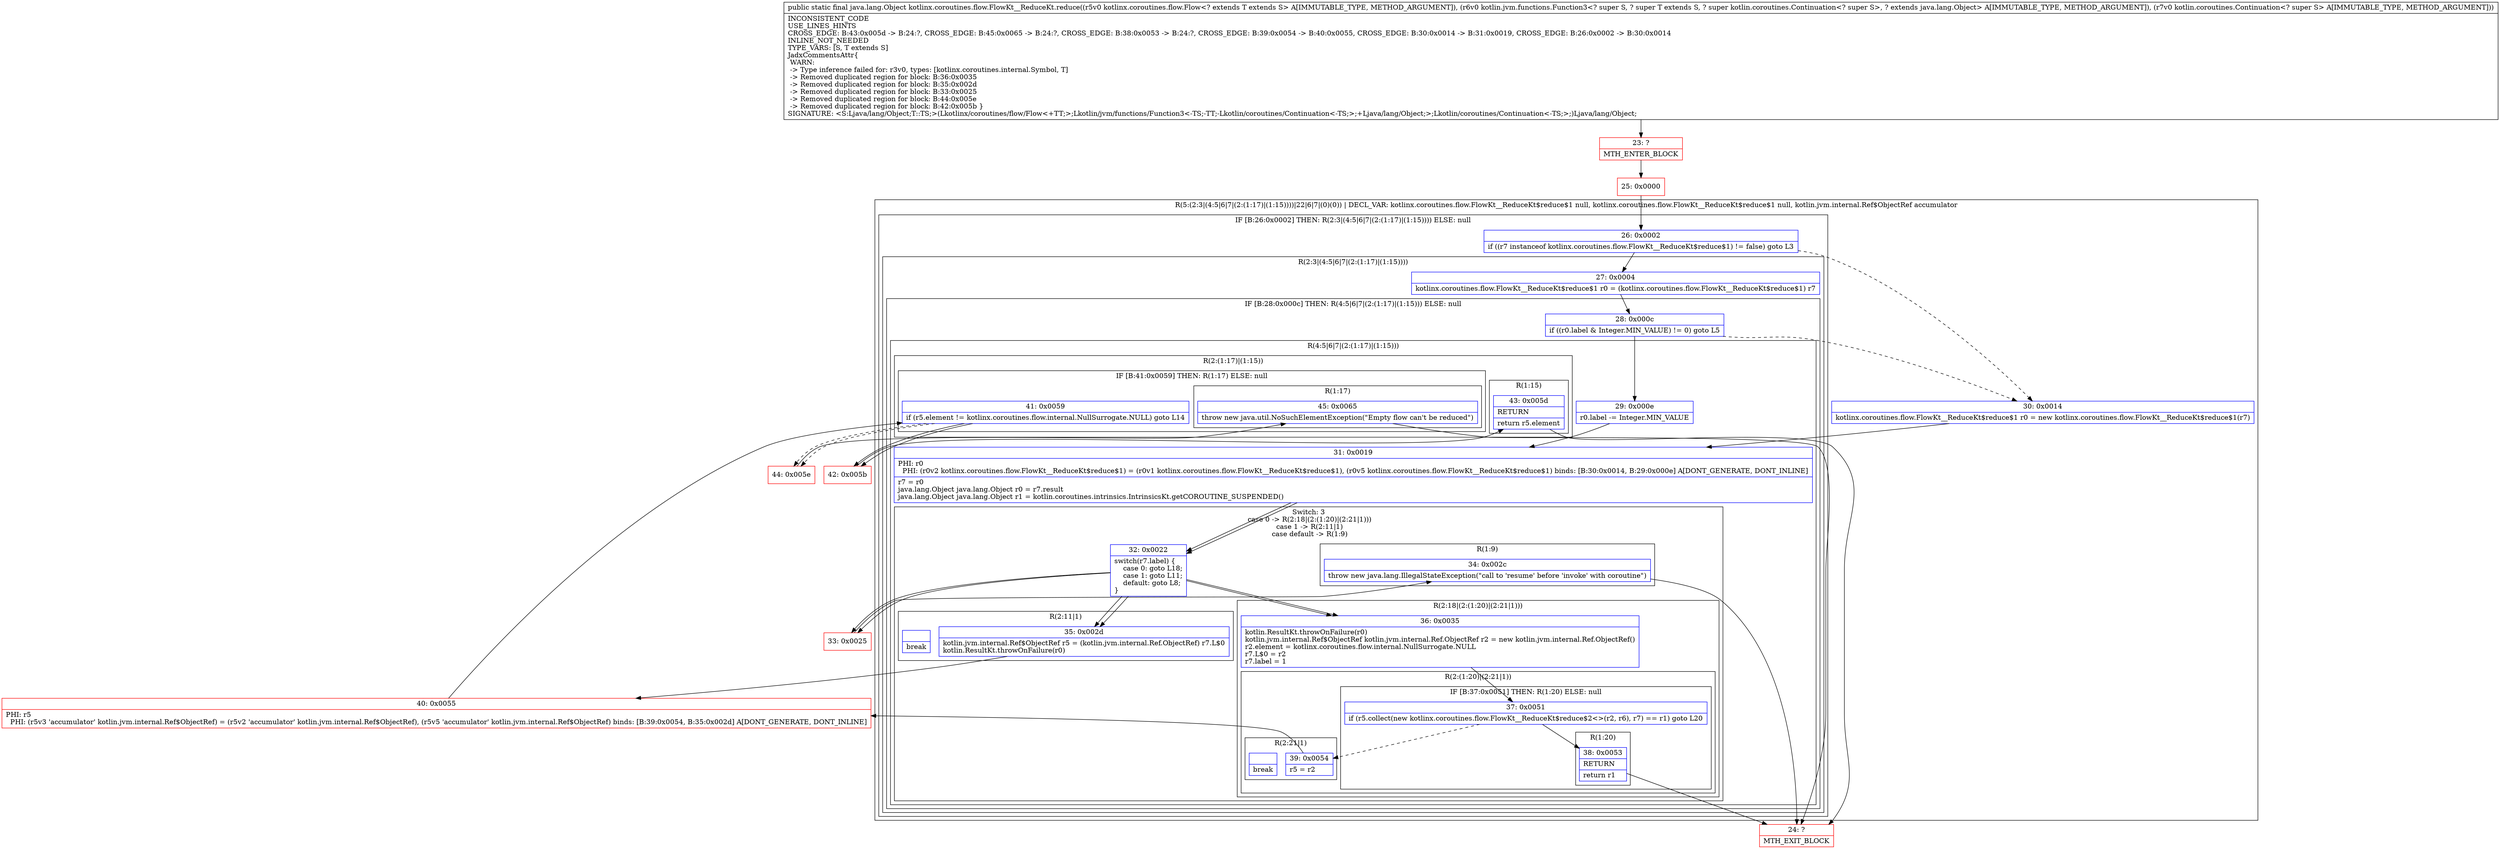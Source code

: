 digraph "CFG forkotlinx.coroutines.flow.FlowKt__ReduceKt.reduce(Lkotlinx\/coroutines\/flow\/Flow;Lkotlin\/jvm\/functions\/Function3;Lkotlin\/coroutines\/Continuation;)Ljava\/lang\/Object;" {
subgraph cluster_Region_414314476 {
label = "R(5:(2:3|(4:5|6|7|(2:(1:17)|(1:15))))|22|6|7|(0)(0)) | DECL_VAR: kotlinx.coroutines.flow.FlowKt__ReduceKt$reduce$1 null, kotlinx.coroutines.flow.FlowKt__ReduceKt$reduce$1 null, kotlin.jvm.internal.Ref$ObjectRef accumulator\l";
node [shape=record,color=blue];
subgraph cluster_IfRegion_1430554863 {
label = "IF [B:26:0x0002] THEN: R(2:3|(4:5|6|7|(2:(1:17)|(1:15)))) ELSE: null";
node [shape=record,color=blue];
Node_26 [shape=record,label="{26\:\ 0x0002|if ((r7 instanceof kotlinx.coroutines.flow.FlowKt__ReduceKt$reduce$1) != false) goto L3\l}"];
subgraph cluster_Region_1341578100 {
label = "R(2:3|(4:5|6|7|(2:(1:17)|(1:15))))";
node [shape=record,color=blue];
Node_27 [shape=record,label="{27\:\ 0x0004|kotlinx.coroutines.flow.FlowKt__ReduceKt$reduce$1 r0 = (kotlinx.coroutines.flow.FlowKt__ReduceKt$reduce$1) r7\l}"];
subgraph cluster_IfRegion_1879340023 {
label = "IF [B:28:0x000c] THEN: R(4:5|6|7|(2:(1:17)|(1:15))) ELSE: null";
node [shape=record,color=blue];
Node_28 [shape=record,label="{28\:\ 0x000c|if ((r0.label & Integer.MIN_VALUE) != 0) goto L5\l}"];
subgraph cluster_Region_443025808 {
label = "R(4:5|6|7|(2:(1:17)|(1:15)))";
node [shape=record,color=blue];
Node_29 [shape=record,label="{29\:\ 0x000e|r0.label \-= Integer.MIN_VALUE\l}"];
Node_31 [shape=record,label="{31\:\ 0x0019|PHI: r0 \l  PHI: (r0v2 kotlinx.coroutines.flow.FlowKt__ReduceKt$reduce$1) = (r0v1 kotlinx.coroutines.flow.FlowKt__ReduceKt$reduce$1), (r0v5 kotlinx.coroutines.flow.FlowKt__ReduceKt$reduce$1) binds: [B:30:0x0014, B:29:0x000e] A[DONT_GENERATE, DONT_INLINE]\l|r7 = r0\ljava.lang.Object java.lang.Object r0 = r7.result\ljava.lang.Object java.lang.Object r1 = kotlin.coroutines.intrinsics.IntrinsicsKt.getCOROUTINE_SUSPENDED()\l}"];
subgraph cluster_SwitchRegion_1284562112 {
label = "Switch: 3
 case 0 -> R(2:18|(2:(1:20)|(2:21|1)))
 case 1 -> R(2:11|1)
 case default -> R(1:9)";
node [shape=record,color=blue];
Node_32 [shape=record,label="{32\:\ 0x0022|switch(r7.label) \{\l    case 0: goto L18;\l    case 1: goto L11;\l    default: goto L8;\l\}\l}"];
subgraph cluster_Region_1539937329 {
label = "R(2:18|(2:(1:20)|(2:21|1)))";
node [shape=record,color=blue];
Node_36 [shape=record,label="{36\:\ 0x0035|kotlin.ResultKt.throwOnFailure(r0)\lkotlin.jvm.internal.Ref$ObjectRef kotlin.jvm.internal.Ref.ObjectRef r2 = new kotlin.jvm.internal.Ref.ObjectRef()\lr2.element = kotlinx.coroutines.flow.internal.NullSurrogate.NULL\lr7.L$0 = r2\lr7.label = 1\l}"];
subgraph cluster_Region_73676691 {
label = "R(2:(1:20)|(2:21|1))";
node [shape=record,color=blue];
subgraph cluster_IfRegion_580770119 {
label = "IF [B:37:0x0051] THEN: R(1:20) ELSE: null";
node [shape=record,color=blue];
Node_37 [shape=record,label="{37\:\ 0x0051|if (r5.collect(new kotlinx.coroutines.flow.FlowKt__ReduceKt$reduce$2\<\>(r2, r6), r7) == r1) goto L20\l}"];
subgraph cluster_Region_622897003 {
label = "R(1:20)";
node [shape=record,color=blue];
Node_38 [shape=record,label="{38\:\ 0x0053|RETURN\l|return r1\l}"];
}
}
subgraph cluster_Region_1765479785 {
label = "R(2:21|1)";
node [shape=record,color=blue];
Node_39 [shape=record,label="{39\:\ 0x0054|r5 = r2\l}"];
Node_InsnContainer_766770498 [shape=record,label="{|break\l}"];
}
}
}
subgraph cluster_Region_2019778573 {
label = "R(2:11|1)";
node [shape=record,color=blue];
Node_35 [shape=record,label="{35\:\ 0x002d|kotlin.jvm.internal.Ref$ObjectRef r5 = (kotlin.jvm.internal.Ref.ObjectRef) r7.L$0\lkotlin.ResultKt.throwOnFailure(r0)\l}"];
Node_InsnContainer_1556155371 [shape=record,label="{|break\l}"];
}
subgraph cluster_Region_252268623 {
label = "R(1:9)";
node [shape=record,color=blue];
Node_34 [shape=record,label="{34\:\ 0x002c|throw new java.lang.IllegalStateException(\"call to 'resume' before 'invoke' with coroutine\")\l}"];
}
}
subgraph cluster_Region_712255122 {
label = "R(2:(1:17)|(1:15))";
node [shape=record,color=blue];
subgraph cluster_IfRegion_413108083 {
label = "IF [B:41:0x0059] THEN: R(1:17) ELSE: null";
node [shape=record,color=blue];
Node_41 [shape=record,label="{41\:\ 0x0059|if (r5.element != kotlinx.coroutines.flow.internal.NullSurrogate.NULL) goto L14\l}"];
subgraph cluster_Region_1280657880 {
label = "R(1:17)";
node [shape=record,color=blue];
Node_45 [shape=record,label="{45\:\ 0x0065|throw new java.util.NoSuchElementException(\"Empty flow can't be reduced\")\l}"];
}
}
subgraph cluster_Region_161211189 {
label = "R(1:15)";
node [shape=record,color=blue];
Node_43 [shape=record,label="{43\:\ 0x005d|RETURN\l|return r5.element\l}"];
}
}
}
}
}
}
Node_30 [shape=record,label="{30\:\ 0x0014|kotlinx.coroutines.flow.FlowKt__ReduceKt$reduce$1 r0 = new kotlinx.coroutines.flow.FlowKt__ReduceKt$reduce$1(r7)\l}"];
Node_31 [shape=record,label="{31\:\ 0x0019|PHI: r0 \l  PHI: (r0v2 kotlinx.coroutines.flow.FlowKt__ReduceKt$reduce$1) = (r0v1 kotlinx.coroutines.flow.FlowKt__ReduceKt$reduce$1), (r0v5 kotlinx.coroutines.flow.FlowKt__ReduceKt$reduce$1) binds: [B:30:0x0014, B:29:0x000e] A[DONT_GENERATE, DONT_INLINE]\l|r7 = r0\ljava.lang.Object java.lang.Object r0 = r7.result\ljava.lang.Object java.lang.Object r1 = kotlin.coroutines.intrinsics.IntrinsicsKt.getCOROUTINE_SUSPENDED()\l}"];
subgraph cluster_SwitchRegion_853525789 {
label = "Switch: 0";
node [shape=record,color=blue];
Node_32 [shape=record,label="{32\:\ 0x0022|switch(r7.label) \{\l    case 0: goto L18;\l    case 1: goto L11;\l    default: goto L8;\l\}\l}"];
}
subgraph cluster_IfRegion_47191074 {
label = "IF [B:41:0x0059] THEN: R(0) ELSE: R(0)";
node [shape=record,color=blue];
Node_41 [shape=record,label="{41\:\ 0x0059|if (r5.element != kotlinx.coroutines.flow.internal.NullSurrogate.NULL) goto L14\l}"];
subgraph cluster_Region_1720758036 {
label = "R(0)";
node [shape=record,color=blue];
}
subgraph cluster_Region_7152023 {
label = "R(0)";
node [shape=record,color=blue];
}
}
}
Node_23 [shape=record,color=red,label="{23\:\ ?|MTH_ENTER_BLOCK\l}"];
Node_25 [shape=record,color=red,label="{25\:\ 0x0000}"];
Node_33 [shape=record,color=red,label="{33\:\ 0x0025}"];
Node_24 [shape=record,color=red,label="{24\:\ ?|MTH_EXIT_BLOCK\l}"];
Node_40 [shape=record,color=red,label="{40\:\ 0x0055|PHI: r5 \l  PHI: (r5v3 'accumulator' kotlin.jvm.internal.Ref$ObjectRef) = (r5v2 'accumulator' kotlin.jvm.internal.Ref$ObjectRef), (r5v5 'accumulator' kotlin.jvm.internal.Ref$ObjectRef) binds: [B:39:0x0054, B:35:0x002d] A[DONT_GENERATE, DONT_INLINE]\l}"];
Node_42 [shape=record,color=red,label="{42\:\ 0x005b}"];
Node_44 [shape=record,color=red,label="{44\:\ 0x005e}"];
MethodNode[shape=record,label="{public static final java.lang.Object kotlinx.coroutines.flow.FlowKt__ReduceKt.reduce((r5v0 kotlinx.coroutines.flow.Flow\<? extends T extends S\> A[IMMUTABLE_TYPE, METHOD_ARGUMENT]), (r6v0 kotlin.jvm.functions.Function3\<? super S, ? super T extends S, ? super kotlin.coroutines.Continuation\<? super S\>, ? extends java.lang.Object\> A[IMMUTABLE_TYPE, METHOD_ARGUMENT]), (r7v0 kotlin.coroutines.Continuation\<? super S\> A[IMMUTABLE_TYPE, METHOD_ARGUMENT]))  | INCONSISTENT_CODE\lUSE_LINES_HINTS\lCROSS_EDGE: B:43:0x005d \-\> B:24:?, CROSS_EDGE: B:45:0x0065 \-\> B:24:?, CROSS_EDGE: B:38:0x0053 \-\> B:24:?, CROSS_EDGE: B:39:0x0054 \-\> B:40:0x0055, CROSS_EDGE: B:30:0x0014 \-\> B:31:0x0019, CROSS_EDGE: B:26:0x0002 \-\> B:30:0x0014\lINLINE_NOT_NEEDED\lTYPE_VARS: [S, T extends S]\lJadxCommentsAttr\{\l WARN: \l \-\> Type inference failed for: r3v0, types: [kotlinx.coroutines.internal.Symbol, T]\l \-\> Removed duplicated region for block: B:36:0x0035 \l \-\> Removed duplicated region for block: B:35:0x002d \l \-\> Removed duplicated region for block: B:33:0x0025 \l \-\> Removed duplicated region for block: B:44:0x005e \l \-\> Removed duplicated region for block: B:42:0x005b \}\lSIGNATURE: \<S:Ljava\/lang\/Object;T::TS;\>(Lkotlinx\/coroutines\/flow\/Flow\<+TT;\>;Lkotlin\/jvm\/functions\/Function3\<\-TS;\-TT;\-Lkotlin\/coroutines\/Continuation\<\-TS;\>;+Ljava\/lang\/Object;\>;Lkotlin\/coroutines\/Continuation\<\-TS;\>;)Ljava\/lang\/Object;\l}"];
MethodNode -> Node_23;Node_26 -> Node_27;
Node_26 -> Node_30[style=dashed];
Node_27 -> Node_28;
Node_28 -> Node_29;
Node_28 -> Node_30[style=dashed];
Node_29 -> Node_31;
Node_31 -> Node_32;
Node_32 -> Node_33;
Node_32 -> Node_35;
Node_32 -> Node_36;
Node_36 -> Node_37;
Node_37 -> Node_38;
Node_37 -> Node_39[style=dashed];
Node_38 -> Node_24;
Node_39 -> Node_40;
Node_35 -> Node_40;
Node_34 -> Node_24;
Node_41 -> Node_42;
Node_41 -> Node_44[style=dashed];
Node_45 -> Node_24;
Node_43 -> Node_24;
Node_30 -> Node_31;
Node_31 -> Node_32;
Node_32 -> Node_33;
Node_32 -> Node_35;
Node_32 -> Node_36;
Node_41 -> Node_42;
Node_41 -> Node_44[style=dashed];
Node_23 -> Node_25;
Node_25 -> Node_26;
Node_33 -> Node_34;
Node_40 -> Node_41;
Node_42 -> Node_43;
Node_44 -> Node_45;
}

